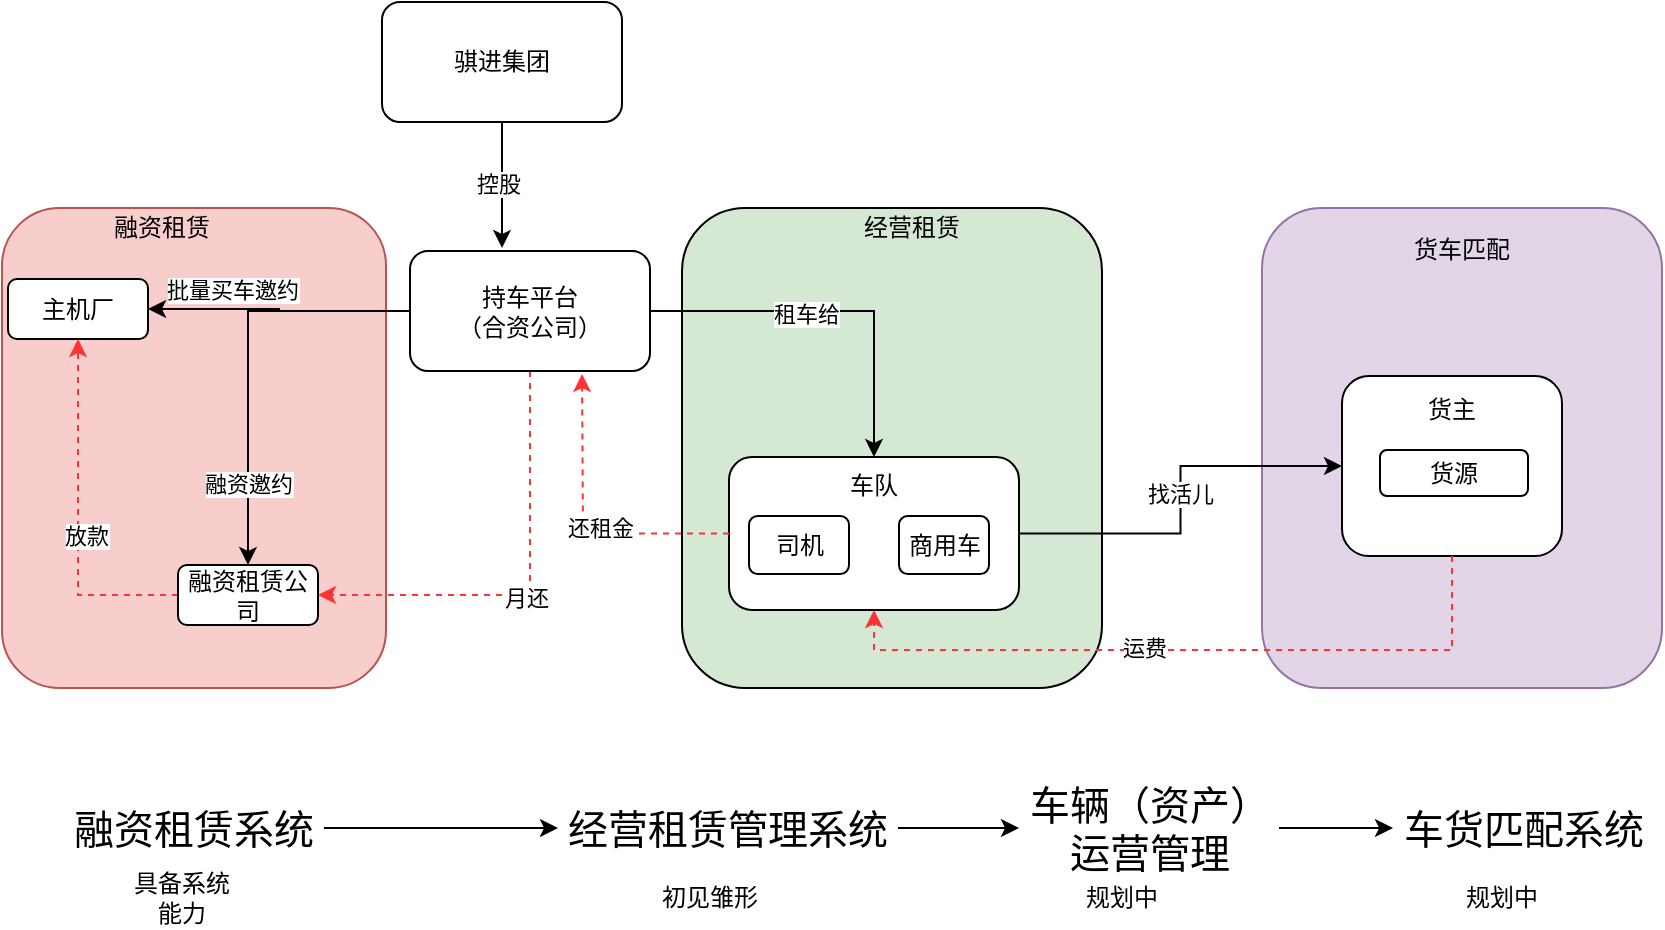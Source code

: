 <mxfile version="24.8.6">
  <diagram name="Page-1" id="6P4cRUNg19xyULZVHrcm">
    <mxGraphModel dx="1403" dy="746" grid="1" gridSize="10" guides="1" tooltips="1" connect="1" arrows="1" fold="1" page="1" pageScale="1" pageWidth="850" pageHeight="1100" math="0" shadow="0">
      <root>
        <mxCell id="0" />
        <mxCell id="1" parent="0" />
        <mxCell id="IccJKijxhRv_FzLwBZtU-58" value="" style="rounded=1;whiteSpace=wrap;html=1;fillColor=#e1d5e7;strokeColor=#9673a6;" vertex="1" parent="1">
          <mxGeometry x="920" y="240" width="200" height="240" as="geometry" />
        </mxCell>
        <mxCell id="IccJKijxhRv_FzLwBZtU-45" value="" style="whiteSpace=wrap;html=1;rounded=1;" vertex="1" parent="1">
          <mxGeometry x="960" y="324" width="110" height="90" as="geometry" />
        </mxCell>
        <mxCell id="IccJKijxhRv_FzLwBZtU-3" value="" style="rounded=1;whiteSpace=wrap;html=1;fillColor=#D5E8D4;" vertex="1" parent="1">
          <mxGeometry x="630" y="240" width="210" height="240" as="geometry" />
        </mxCell>
        <mxCell id="IccJKijxhRv_FzLwBZtU-62" style="edgeStyle=orthogonalEdgeStyle;rounded=0;orthogonalLoop=1;jettySize=auto;html=1;" edge="1" parent="1" source="IccJKijxhRv_FzLwBZtU-1" target="IccJKijxhRv_FzLwBZtU-45">
          <mxGeometry relative="1" as="geometry" />
        </mxCell>
        <mxCell id="IccJKijxhRv_FzLwBZtU-69" value="找活儿" style="edgeLabel;html=1;align=center;verticalAlign=middle;resizable=0;points=[];" vertex="1" connectable="0" parent="IccJKijxhRv_FzLwBZtU-62">
          <mxGeometry x="0.03" y="1" relative="1" as="geometry">
            <mxPoint as="offset" />
          </mxGeometry>
        </mxCell>
        <mxCell id="IccJKijxhRv_FzLwBZtU-1" value="" style="rounded=1;whiteSpace=wrap;html=1;" vertex="1" parent="1">
          <mxGeometry x="653.5" y="364.5" width="145" height="76.5" as="geometry" />
        </mxCell>
        <mxCell id="IccJKijxhRv_FzLwBZtU-4" value="" style="rounded=1;whiteSpace=wrap;html=1;fillColor=#f8cecc;strokeColor=#b85450;" vertex="1" parent="1">
          <mxGeometry x="290" y="240" width="192" height="240" as="geometry" />
        </mxCell>
        <mxCell id="IccJKijxhRv_FzLwBZtU-30" style="edgeStyle=orthogonalEdgeStyle;rounded=0;orthogonalLoop=1;jettySize=auto;html=1;" edge="1" parent="1" source="IccJKijxhRv_FzLwBZtU-6" target="IccJKijxhRv_FzLwBZtU-19">
          <mxGeometry relative="1" as="geometry" />
        </mxCell>
        <mxCell id="IccJKijxhRv_FzLwBZtU-31" value="批量买车邀约" style="edgeLabel;html=1;align=center;verticalAlign=middle;resizable=0;points=[];" vertex="1" connectable="0" parent="IccJKijxhRv_FzLwBZtU-30">
          <mxGeometry x="0.012" y="5" relative="1" as="geometry">
            <mxPoint x="-23" y="-15" as="offset" />
          </mxGeometry>
        </mxCell>
        <mxCell id="IccJKijxhRv_FzLwBZtU-32" style="edgeStyle=orthogonalEdgeStyle;rounded=0;orthogonalLoop=1;jettySize=auto;html=1;entryX=0.5;entryY=0;entryDx=0;entryDy=0;" edge="1" parent="1" source="IccJKijxhRv_FzLwBZtU-6" target="IccJKijxhRv_FzLwBZtU-20">
          <mxGeometry relative="1" as="geometry" />
        </mxCell>
        <mxCell id="IccJKijxhRv_FzLwBZtU-33" value="融资邀约" style="edgeLabel;html=1;align=center;verticalAlign=middle;resizable=0;points=[];" vertex="1" connectable="0" parent="IccJKijxhRv_FzLwBZtU-32">
          <mxGeometry x="-0.015" y="-1" relative="1" as="geometry">
            <mxPoint x="1" y="65" as="offset" />
          </mxGeometry>
        </mxCell>
        <mxCell id="IccJKijxhRv_FzLwBZtU-43" style="edgeStyle=orthogonalEdgeStyle;rounded=0;orthogonalLoop=1;jettySize=auto;html=1;entryX=1;entryY=0.5;entryDx=0;entryDy=0;exitX=0.5;exitY=1;exitDx=0;exitDy=0;dashed=1;strokeColor=#FF3333;" edge="1" parent="1" source="IccJKijxhRv_FzLwBZtU-6" target="IccJKijxhRv_FzLwBZtU-20">
          <mxGeometry relative="1" as="geometry" />
        </mxCell>
        <mxCell id="IccJKijxhRv_FzLwBZtU-44" value="月还" style="edgeLabel;html=1;align=center;verticalAlign=middle;resizable=0;points=[];" vertex="1" connectable="0" parent="IccJKijxhRv_FzLwBZtU-43">
          <mxGeometry x="0.051" y="1" relative="1" as="geometry">
            <mxPoint as="offset" />
          </mxGeometry>
        </mxCell>
        <mxCell id="IccJKijxhRv_FzLwBZtU-51" style="edgeStyle=orthogonalEdgeStyle;rounded=0;orthogonalLoop=1;jettySize=auto;html=1;entryX=0.5;entryY=0;entryDx=0;entryDy=0;" edge="1" parent="1" source="IccJKijxhRv_FzLwBZtU-6" target="IccJKijxhRv_FzLwBZtU-1">
          <mxGeometry relative="1" as="geometry" />
        </mxCell>
        <mxCell id="IccJKijxhRv_FzLwBZtU-52" value="租车给" style="edgeLabel;html=1;align=center;verticalAlign=middle;resizable=0;points=[];" vertex="1" connectable="0" parent="IccJKijxhRv_FzLwBZtU-51">
          <mxGeometry x="-0.157" y="-1" relative="1" as="geometry">
            <mxPoint as="offset" />
          </mxGeometry>
        </mxCell>
        <mxCell id="IccJKijxhRv_FzLwBZtU-6" value="持车平台&lt;div&gt;（合资公司）&lt;/div&gt;" style="whiteSpace=wrap;html=1;rounded=1;" vertex="1" parent="1">
          <mxGeometry x="494" y="261.5" width="120" height="60" as="geometry" />
        </mxCell>
        <mxCell id="IccJKijxhRv_FzLwBZtU-56" style="edgeStyle=orthogonalEdgeStyle;rounded=0;orthogonalLoop=1;jettySize=auto;html=1;" edge="1" parent="1" source="IccJKijxhRv_FzLwBZtU-8">
          <mxGeometry relative="1" as="geometry">
            <mxPoint x="540" y="260" as="targetPoint" />
          </mxGeometry>
        </mxCell>
        <mxCell id="IccJKijxhRv_FzLwBZtU-57" value="控股" style="edgeLabel;html=1;align=center;verticalAlign=middle;resizable=0;points=[];" vertex="1" connectable="0" parent="IccJKijxhRv_FzLwBZtU-56">
          <mxGeometry x="-0.025" y="-2" relative="1" as="geometry">
            <mxPoint as="offset" />
          </mxGeometry>
        </mxCell>
        <mxCell id="IccJKijxhRv_FzLwBZtU-8" value="骐进集团" style="rounded=1;whiteSpace=wrap;html=1;" vertex="1" parent="1">
          <mxGeometry x="480" y="137" width="120" height="60" as="geometry" />
        </mxCell>
        <mxCell id="IccJKijxhRv_FzLwBZtU-13" value="商用车" style="rounded=1;whiteSpace=wrap;html=1;" vertex="1" parent="1">
          <mxGeometry x="738.5" y="394" width="45" height="29" as="geometry" />
        </mxCell>
        <mxCell id="IccJKijxhRv_FzLwBZtU-15" value="司机" style="rounded=1;whiteSpace=wrap;html=1;" vertex="1" parent="1">
          <mxGeometry x="663.5" y="394" width="50" height="29" as="geometry" />
        </mxCell>
        <mxCell id="IccJKijxhRv_FzLwBZtU-17" value="经营租赁" style="text;html=1;align=center;verticalAlign=middle;whiteSpace=wrap;rounded=0;" vertex="1" parent="1">
          <mxGeometry x="714.5" y="235" width="60" height="30" as="geometry" />
        </mxCell>
        <mxCell id="IccJKijxhRv_FzLwBZtU-18" value="融资租赁" style="text;html=1;align=center;verticalAlign=middle;whiteSpace=wrap;rounded=0;" vertex="1" parent="1">
          <mxGeometry x="340" y="235" width="60" height="30" as="geometry" />
        </mxCell>
        <mxCell id="IccJKijxhRv_FzLwBZtU-19" value="主机厂" style="rounded=1;whiteSpace=wrap;html=1;" vertex="1" parent="1">
          <mxGeometry x="293" y="275.5" width="70" height="30" as="geometry" />
        </mxCell>
        <mxCell id="IccJKijxhRv_FzLwBZtU-34" style="edgeStyle=orthogonalEdgeStyle;rounded=0;orthogonalLoop=1;jettySize=auto;html=1;entryX=0.5;entryY=1;entryDx=0;entryDy=0;dashed=1;strokeColor=#FF3333;" edge="1" parent="1" source="IccJKijxhRv_FzLwBZtU-20" target="IccJKijxhRv_FzLwBZtU-19">
          <mxGeometry relative="1" as="geometry" />
        </mxCell>
        <mxCell id="IccJKijxhRv_FzLwBZtU-35" value="放款" style="edgeLabel;html=1;align=center;verticalAlign=middle;resizable=0;points=[];" vertex="1" connectable="0" parent="IccJKijxhRv_FzLwBZtU-34">
          <mxGeometry x="-0.105" y="-4" relative="1" as="geometry">
            <mxPoint as="offset" />
          </mxGeometry>
        </mxCell>
        <mxCell id="IccJKijxhRv_FzLwBZtU-20" value="融资租赁公司" style="rounded=1;whiteSpace=wrap;html=1;" vertex="1" parent="1">
          <mxGeometry x="378" y="418.5" width="70" height="30" as="geometry" />
        </mxCell>
        <mxCell id="IccJKijxhRv_FzLwBZtU-64" style="edgeStyle=orthogonalEdgeStyle;rounded=0;orthogonalLoop=1;jettySize=auto;html=1;entryX=0.5;entryY=1;entryDx=0;entryDy=0;exitX=0.5;exitY=1;exitDx=0;exitDy=0;strokeColor=#FF3333;dashed=1;" edge="1" parent="1" source="IccJKijxhRv_FzLwBZtU-45" target="IccJKijxhRv_FzLwBZtU-1">
          <mxGeometry relative="1" as="geometry" />
        </mxCell>
        <mxCell id="IccJKijxhRv_FzLwBZtU-65" value="运费" style="edgeLabel;html=1;align=center;verticalAlign=middle;resizable=0;points=[];" vertex="1" connectable="0" parent="IccJKijxhRv_FzLwBZtU-64">
          <mxGeometry x="0.133" y="-1" relative="1" as="geometry">
            <mxPoint as="offset" />
          </mxGeometry>
        </mxCell>
        <mxCell id="IccJKijxhRv_FzLwBZtU-27" value="货源" style="whiteSpace=wrap;html=1;rounded=1;" vertex="1" parent="1">
          <mxGeometry x="979" y="361" width="74" height="23" as="geometry" />
        </mxCell>
        <mxCell id="IccJKijxhRv_FzLwBZtU-49" value="车队" style="text;html=1;align=center;verticalAlign=middle;whiteSpace=wrap;rounded=0;" vertex="1" parent="1">
          <mxGeometry x="696" y="364" width="60" height="30" as="geometry" />
        </mxCell>
        <mxCell id="IccJKijxhRv_FzLwBZtU-53" style="edgeStyle=orthogonalEdgeStyle;rounded=0;orthogonalLoop=1;jettySize=auto;html=1;strokeColor=#FF3333;dashed=1;" edge="1" parent="1" source="IccJKijxhRv_FzLwBZtU-1">
          <mxGeometry relative="1" as="geometry">
            <mxPoint x="580" y="323" as="targetPoint" />
          </mxGeometry>
        </mxCell>
        <mxCell id="IccJKijxhRv_FzLwBZtU-54" value="还租金" style="edgeLabel;html=1;align=center;verticalAlign=middle;resizable=0;points=[];" vertex="1" connectable="0" parent="IccJKijxhRv_FzLwBZtU-53">
          <mxGeometry x="-0.157" y="-4" relative="1" as="geometry">
            <mxPoint y="1" as="offset" />
          </mxGeometry>
        </mxCell>
        <mxCell id="IccJKijxhRv_FzLwBZtU-59" value="货车匹配" style="text;html=1;align=center;verticalAlign=middle;whiteSpace=wrap;rounded=0;" vertex="1" parent="1">
          <mxGeometry x="990" y="245.5" width="60" height="30" as="geometry" />
        </mxCell>
        <mxCell id="IccJKijxhRv_FzLwBZtU-60" value="货主" style="text;html=1;align=center;verticalAlign=middle;whiteSpace=wrap;rounded=0;" vertex="1" parent="1">
          <mxGeometry x="985" y="330" width="60" height="22" as="geometry" />
        </mxCell>
        <mxCell id="IccJKijxhRv_FzLwBZtU-72" value="" style="edgeStyle=orthogonalEdgeStyle;rounded=0;orthogonalLoop=1;jettySize=auto;html=1;" edge="1" parent="1" source="IccJKijxhRv_FzLwBZtU-70" target="IccJKijxhRv_FzLwBZtU-71">
          <mxGeometry relative="1" as="geometry" />
        </mxCell>
        <mxCell id="IccJKijxhRv_FzLwBZtU-70" value="融资租赁系统" style="text;html=1;align=center;verticalAlign=middle;whiteSpace=wrap;rounded=0;fontSize=20;" vertex="1" parent="1">
          <mxGeometry x="321" y="520" width="130" height="60" as="geometry" />
        </mxCell>
        <mxCell id="IccJKijxhRv_FzLwBZtU-74" value="" style="edgeStyle=orthogonalEdgeStyle;rounded=0;orthogonalLoop=1;jettySize=auto;html=1;" edge="1" parent="1" source="IccJKijxhRv_FzLwBZtU-71" target="IccJKijxhRv_FzLwBZtU-73">
          <mxGeometry relative="1" as="geometry" />
        </mxCell>
        <mxCell id="IccJKijxhRv_FzLwBZtU-71" value="经营租赁管理系统" style="text;html=1;align=center;verticalAlign=middle;whiteSpace=wrap;rounded=0;fontSize=20;" vertex="1" parent="1">
          <mxGeometry x="568" y="520" width="170" height="60" as="geometry" />
        </mxCell>
        <mxCell id="IccJKijxhRv_FzLwBZtU-76" value="" style="edgeStyle=orthogonalEdgeStyle;rounded=0;orthogonalLoop=1;jettySize=auto;html=1;" edge="1" parent="1" source="IccJKijxhRv_FzLwBZtU-73" target="IccJKijxhRv_FzLwBZtU-75">
          <mxGeometry relative="1" as="geometry" />
        </mxCell>
        <mxCell id="IccJKijxhRv_FzLwBZtU-73" value="车辆（资产）运营管理" style="text;html=1;align=center;verticalAlign=middle;whiteSpace=wrap;rounded=0;fontSize=20;" vertex="1" parent="1">
          <mxGeometry x="798.5" y="520" width="130" height="60" as="geometry" />
        </mxCell>
        <mxCell id="IccJKijxhRv_FzLwBZtU-75" value="车货匹配系统" style="text;html=1;align=center;verticalAlign=middle;whiteSpace=wrap;rounded=0;fontSize=20;" vertex="1" parent="1">
          <mxGeometry x="985.5" y="520" width="130" height="60" as="geometry" />
        </mxCell>
        <mxCell id="IccJKijxhRv_FzLwBZtU-77" value="具备系统能力" style="text;html=1;align=center;verticalAlign=middle;whiteSpace=wrap;rounded=0;" vertex="1" parent="1">
          <mxGeometry x="350" y="570" width="60" height="30" as="geometry" />
        </mxCell>
        <mxCell id="IccJKijxhRv_FzLwBZtU-78" value="初见雏形" style="text;html=1;align=center;verticalAlign=middle;whiteSpace=wrap;rounded=0;" vertex="1" parent="1">
          <mxGeometry x="614" y="570" width="60" height="30" as="geometry" />
        </mxCell>
        <mxCell id="IccJKijxhRv_FzLwBZtU-80" value="规划中" style="text;html=1;align=center;verticalAlign=middle;whiteSpace=wrap;rounded=0;" vertex="1" parent="1">
          <mxGeometry x="820" y="570" width="60" height="30" as="geometry" />
        </mxCell>
        <mxCell id="IccJKijxhRv_FzLwBZtU-84" value="规划中" style="text;html=1;align=center;verticalAlign=middle;whiteSpace=wrap;rounded=0;" vertex="1" parent="1">
          <mxGeometry x="1010" y="570" width="60" height="30" as="geometry" />
        </mxCell>
      </root>
    </mxGraphModel>
  </diagram>
</mxfile>
